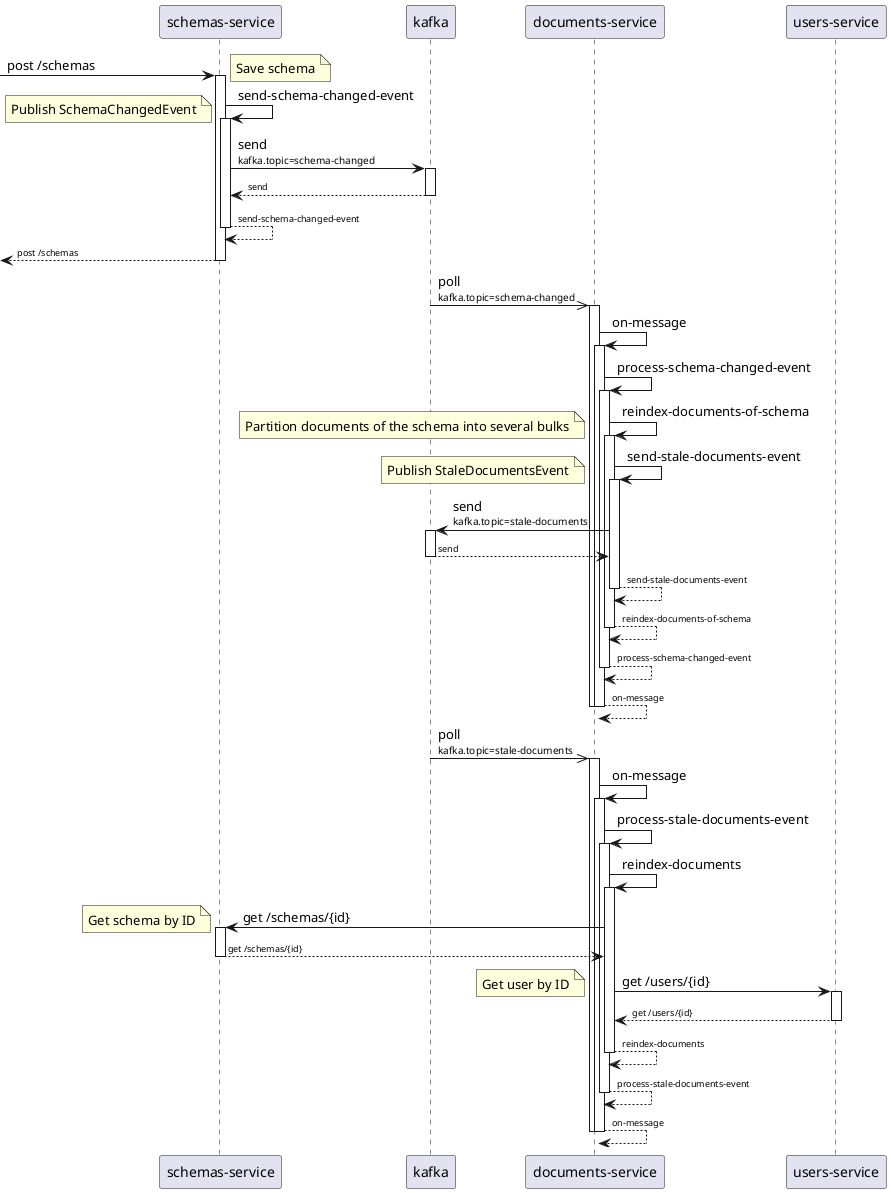 @startuml
skinparam maxmessagesize 500
skinparam responseMessageBelowArrow true
[-> "schemas&#45;service": post &#47;schemas
note left: Save schema
activate "schemas&#45;service"
"schemas&#45;service" -> "schemas&#45;service": send&#45;schema&#45;changed&#45;event
note left: Publish SchemaChangedEvent
activate "schemas&#45;service"
"schemas&#45;service" -> kafka: send\n<size:10>kafka.topic=schema&#45;changed</size>
activate kafka
return <size:9>send</size>
return <size:9>send&#45;schema&#45;changed&#45;event</size>
return <size:9>post &#47;schemas</size>
kafka ->> "documents&#45;service": poll\n<size:10>kafka.topic=schema&#45;changed</size>
activate "documents&#45;service"
"documents&#45;service" -> "documents&#45;service": on&#45;message
activate "documents&#45;service"
"documents&#45;service" -> "documents&#45;service": process&#45;schema&#45;changed&#45;event
activate "documents&#45;service"
"documents&#45;service" -> "documents&#45;service": reindex&#45;documents&#45;of&#45;schema
note left: Partition documents of the schema into several bulks
activate "documents&#45;service"
"documents&#45;service" -> "documents&#45;service": send&#45;stale&#45;documents&#45;event
note left: Publish StaleDocumentsEvent
activate "documents&#45;service"
"documents&#45;service" -> kafka: send\n<size:10>kafka.topic=stale&#45;documents</size>
activate kafka
return <size:9>send</size>
return <size:9>send&#45;stale&#45;documents&#45;event</size>
return <size:9>reindex&#45;documents&#45;of&#45;schema</size>
return <size:9>process&#45;schema&#45;changed&#45;event</size>
return <size:9>on&#45;message</size>
deactivate "documents&#45;service"
kafka ->> "documents&#45;service": poll\n<size:10>kafka.topic=stale&#45;documents</size>
activate "documents&#45;service"
"documents&#45;service" -> "documents&#45;service": on&#45;message
activate "documents&#45;service"
"documents&#45;service" -> "documents&#45;service": process&#45;stale&#45;documents&#45;event
activate "documents&#45;service"
"documents&#45;service" -> "documents&#45;service": reindex&#45;documents
activate "documents&#45;service"
"documents&#45;service" -> "schemas&#45;service": get &#47;schemas&#47;{id}
note left: Get schema by ID
activate "schemas&#45;service"
return <size:9>get &#47;schemas&#47;{id}</size>
"documents&#45;service" -> "users&#45;service": get &#47;users&#47;{id}
note left: Get user by ID
activate "users&#45;service"
return <size:9>get &#47;users&#47;{id}</size>
return <size:9>reindex&#45;documents</size>
return <size:9>process&#45;stale&#45;documents&#45;event</size>
return <size:9>on&#45;message</size>
deactivate "documents&#45;service"
@enduml
